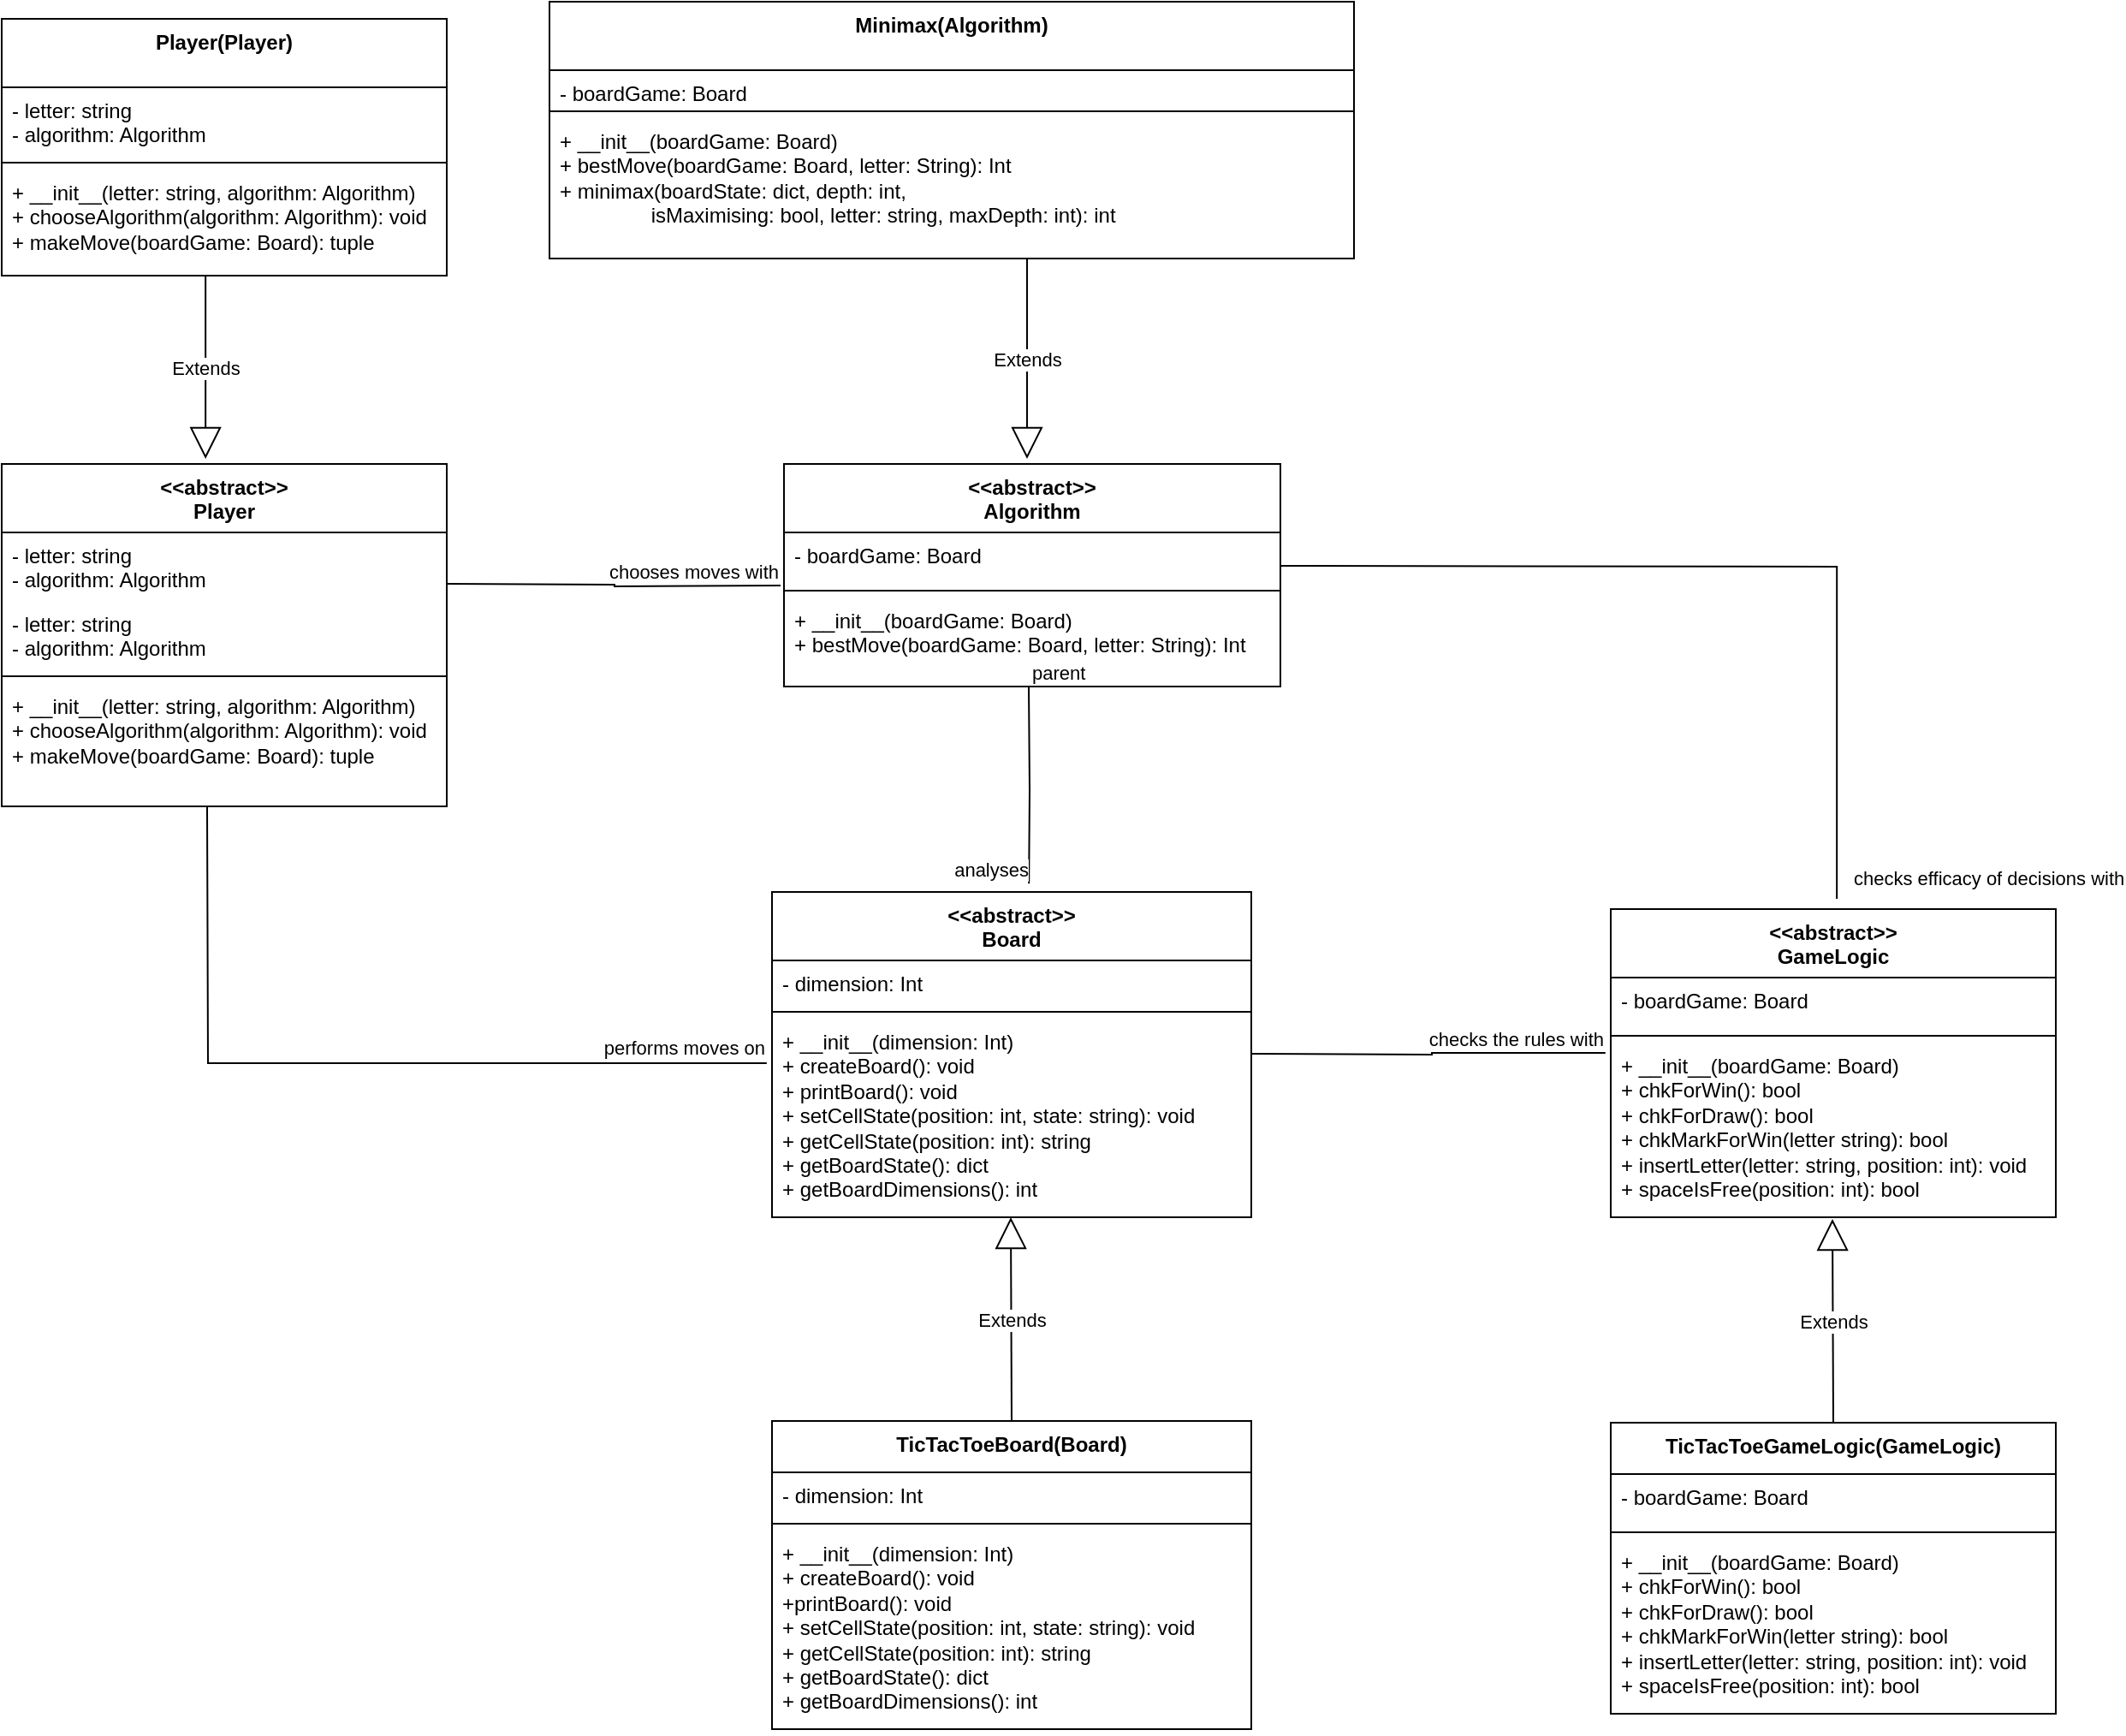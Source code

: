 <mxfile version="21.6.3" type="github">
  <diagram id="C5RBs43oDa-KdzZeNtuy" name="Page-1">
    <mxGraphModel dx="2026" dy="1116" grid="1" gridSize="10" guides="1" tooltips="1" connect="1" arrows="1" fold="1" page="1" pageScale="1" pageWidth="827" pageHeight="1169" math="0" shadow="0">
      <root>
        <mxCell id="WIyWlLk6GJQsqaUBKTNV-0" />
        <mxCell id="WIyWlLk6GJQsqaUBKTNV-1" parent="WIyWlLk6GJQsqaUBKTNV-0" />
        <mxCell id="gsF-YBjQLXxrRffHI38C-0" value="&amp;lt;&amp;lt;abstract&amp;gt;&amp;gt;&lt;br&gt;Algorithm&lt;br&gt;" style="swimlane;fontStyle=1;align=center;verticalAlign=top;childLayout=stackLayout;horizontal=1;startSize=40;horizontalStack=0;resizeParent=1;resizeParentMax=0;resizeLast=0;collapsible=1;marginBottom=0;whiteSpace=wrap;html=1;" vertex="1" parent="WIyWlLk6GJQsqaUBKTNV-1">
          <mxGeometry x="537" y="430" width="290" height="130" as="geometry" />
        </mxCell>
        <mxCell id="gsF-YBjQLXxrRffHI38C-1" value="- boardGame: Board&lt;br&gt;" style="text;strokeColor=none;fillColor=none;align=left;verticalAlign=top;spacingLeft=4;spacingRight=4;overflow=hidden;rotatable=0;points=[[0,0.5],[1,0.5]];portConstraint=eastwest;whiteSpace=wrap;html=1;" vertex="1" parent="gsF-YBjQLXxrRffHI38C-0">
          <mxGeometry y="40" width="290" height="30" as="geometry" />
        </mxCell>
        <mxCell id="gsF-YBjQLXxrRffHI38C-2" value="" style="line;strokeWidth=1;fillColor=none;align=left;verticalAlign=middle;spacingTop=-1;spacingLeft=3;spacingRight=3;rotatable=0;labelPosition=right;points=[];portConstraint=eastwest;strokeColor=inherit;" vertex="1" parent="gsF-YBjQLXxrRffHI38C-0">
          <mxGeometry y="70" width="290" height="8" as="geometry" />
        </mxCell>
        <mxCell id="gsF-YBjQLXxrRffHI38C-3" value="+ __init__(boardGame: Board)&lt;br&gt;+ bestMove(boardGame: Board, letter: String): Int" style="text;strokeColor=none;fillColor=none;align=left;verticalAlign=top;spacingLeft=4;spacingRight=4;overflow=hidden;rotatable=0;points=[[0,0.5],[1,0.5]];portConstraint=eastwest;whiteSpace=wrap;html=1;" vertex="1" parent="gsF-YBjQLXxrRffHI38C-0">
          <mxGeometry y="78" width="290" height="52" as="geometry" />
        </mxCell>
        <mxCell id="gsF-YBjQLXxrRffHI38C-4" value="&amp;lt;&amp;lt;abstract&amp;gt;&amp;gt;&lt;br&gt;Board&lt;br&gt;" style="swimlane;fontStyle=1;align=center;verticalAlign=top;childLayout=stackLayout;horizontal=1;startSize=40;horizontalStack=0;resizeParent=1;resizeParentMax=0;resizeLast=0;collapsible=1;marginBottom=0;whiteSpace=wrap;html=1;" vertex="1" parent="WIyWlLk6GJQsqaUBKTNV-1">
          <mxGeometry x="530" y="680" width="280" height="190" as="geometry" />
        </mxCell>
        <mxCell id="gsF-YBjQLXxrRffHI38C-5" value="- dimension: Int" style="text;strokeColor=none;fillColor=none;align=left;verticalAlign=top;spacingLeft=4;spacingRight=4;overflow=hidden;rotatable=0;points=[[0,0.5],[1,0.5]];portConstraint=eastwest;whiteSpace=wrap;html=1;" vertex="1" parent="gsF-YBjQLXxrRffHI38C-4">
          <mxGeometry y="40" width="280" height="26" as="geometry" />
        </mxCell>
        <mxCell id="gsF-YBjQLXxrRffHI38C-6" value="" style="line;strokeWidth=1;fillColor=none;align=left;verticalAlign=middle;spacingTop=-1;spacingLeft=3;spacingRight=3;rotatable=0;labelPosition=right;points=[];portConstraint=eastwest;strokeColor=inherit;" vertex="1" parent="gsF-YBjQLXxrRffHI38C-4">
          <mxGeometry y="66" width="280" height="8" as="geometry" />
        </mxCell>
        <mxCell id="gsF-YBjQLXxrRffHI38C-7" value="+ __init__(dimension: Int)&lt;br&gt;+ createBoard(): void&lt;br&gt;+ printBoard(): void&lt;br&gt;+ setCellState(position: int, state: string): void&lt;br&gt;+ getCellState(position: int): string&lt;br&gt;+ getBoardState(): dict&lt;br&gt;+ getBoardDimensions(): int" style="text;strokeColor=none;fillColor=none;align=left;verticalAlign=top;spacingLeft=4;spacingRight=4;overflow=hidden;rotatable=0;points=[[0,0.5],[1,0.5]];portConstraint=eastwest;whiteSpace=wrap;html=1;" vertex="1" parent="gsF-YBjQLXxrRffHI38C-4">
          <mxGeometry y="74" width="280" height="116" as="geometry" />
        </mxCell>
        <mxCell id="gsF-YBjQLXxrRffHI38C-12" value="&amp;lt;&amp;lt;abstract&amp;gt;&amp;gt;&lt;br&gt;GameLogic" style="swimlane;fontStyle=1;align=center;verticalAlign=top;childLayout=stackLayout;horizontal=1;startSize=40;horizontalStack=0;resizeParent=1;resizeParentMax=0;resizeLast=0;collapsible=1;marginBottom=0;whiteSpace=wrap;html=1;" vertex="1" parent="WIyWlLk6GJQsqaUBKTNV-1">
          <mxGeometry x="1020" y="690" width="260" height="180" as="geometry" />
        </mxCell>
        <mxCell id="gsF-YBjQLXxrRffHI38C-13" value="- boardGame: Board" style="text;strokeColor=none;fillColor=none;align=left;verticalAlign=top;spacingLeft=4;spacingRight=4;overflow=hidden;rotatable=0;points=[[0,0.5],[1,0.5]];portConstraint=eastwest;whiteSpace=wrap;html=1;" vertex="1" parent="gsF-YBjQLXxrRffHI38C-12">
          <mxGeometry y="40" width="260" height="30" as="geometry" />
        </mxCell>
        <mxCell id="gsF-YBjQLXxrRffHI38C-14" value="" style="line;strokeWidth=1;fillColor=none;align=left;verticalAlign=middle;spacingTop=-1;spacingLeft=3;spacingRight=3;rotatable=0;labelPosition=right;points=[];portConstraint=eastwest;strokeColor=inherit;" vertex="1" parent="gsF-YBjQLXxrRffHI38C-12">
          <mxGeometry y="70" width="260" height="8" as="geometry" />
        </mxCell>
        <mxCell id="gsF-YBjQLXxrRffHI38C-15" value="+ __init__(boardGame: Board)&lt;br&gt;+ chkForWin(): bool&lt;br&gt;+ chkForDraw(): bool&lt;br&gt;+ chkMarkForWin(letter string): bool&lt;br&gt;+ insertLetter(letter: string, position: int): void&lt;br&gt;+ spaceIsFree(position: int): bool" style="text;strokeColor=none;fillColor=none;align=left;verticalAlign=top;spacingLeft=4;spacingRight=4;overflow=hidden;rotatable=0;points=[[0,0.5],[1,0.5]];portConstraint=eastwest;whiteSpace=wrap;html=1;" vertex="1" parent="gsF-YBjQLXxrRffHI38C-12">
          <mxGeometry y="78" width="260" height="102" as="geometry" />
        </mxCell>
        <mxCell id="gsF-YBjQLXxrRffHI38C-16" value="&amp;lt;&amp;lt;abstract&amp;gt;&amp;gt;&lt;br&gt;Player" style="swimlane;fontStyle=1;align=center;verticalAlign=top;childLayout=stackLayout;horizontal=1;startSize=40;horizontalStack=0;resizeParent=1;resizeParentMax=0;resizeLast=0;collapsible=1;marginBottom=0;whiteSpace=wrap;html=1;" vertex="1" parent="WIyWlLk6GJQsqaUBKTNV-1">
          <mxGeometry x="80" y="430" width="260" height="200" as="geometry" />
        </mxCell>
        <mxCell id="gsF-YBjQLXxrRffHI38C-17" value="- letter: string&lt;br&gt;- algorithm: Algorithm" style="text;strokeColor=none;fillColor=none;align=left;verticalAlign=top;spacingLeft=4;spacingRight=4;overflow=hidden;rotatable=0;points=[[0,0.5],[1,0.5]];portConstraint=eastwest;whiteSpace=wrap;html=1;" vertex="1" parent="gsF-YBjQLXxrRffHI38C-16">
          <mxGeometry y="40" width="260" height="40" as="geometry" />
        </mxCell>
        <mxCell id="gsF-YBjQLXxrRffHI38C-102" value="- letter: string&lt;br&gt;- algorithm: Algorithm" style="text;strokeColor=none;fillColor=none;align=left;verticalAlign=top;spacingLeft=4;spacingRight=4;overflow=hidden;rotatable=0;points=[[0,0.5],[1,0.5]];portConstraint=eastwest;whiteSpace=wrap;html=1;" vertex="1" parent="gsF-YBjQLXxrRffHI38C-16">
          <mxGeometry y="80" width="260" height="40" as="geometry" />
        </mxCell>
        <mxCell id="gsF-YBjQLXxrRffHI38C-18" value="" style="line;strokeWidth=1;fillColor=none;align=left;verticalAlign=middle;spacingTop=-1;spacingLeft=3;spacingRight=3;rotatable=0;labelPosition=right;points=[];portConstraint=eastwest;strokeColor=inherit;" vertex="1" parent="gsF-YBjQLXxrRffHI38C-16">
          <mxGeometry y="120" width="260" height="8" as="geometry" />
        </mxCell>
        <mxCell id="gsF-YBjQLXxrRffHI38C-19" value="+ __init__(letter: string, algorithm: Algorithm)&lt;br&gt;+ chooseAlgorithm(algorithm: Algorithm): void&lt;br&gt;+ makeMove(boardGame: Board): tuple" style="text;strokeColor=none;fillColor=none;align=left;verticalAlign=top;spacingLeft=4;spacingRight=4;overflow=hidden;rotatable=0;points=[[0,0.5],[1,0.5]];portConstraint=eastwest;whiteSpace=wrap;html=1;" vertex="1" parent="gsF-YBjQLXxrRffHI38C-16">
          <mxGeometry y="128" width="260" height="72" as="geometry" />
        </mxCell>
        <mxCell id="gsF-YBjQLXxrRffHI38C-44" value="Minimax(Algorithm)" style="swimlane;fontStyle=1;align=center;verticalAlign=top;childLayout=stackLayout;horizontal=1;startSize=40;horizontalStack=0;resizeParent=1;resizeParentMax=0;resizeLast=0;collapsible=1;marginBottom=0;whiteSpace=wrap;html=1;" vertex="1" parent="WIyWlLk6GJQsqaUBKTNV-1">
          <mxGeometry x="400" y="160" width="470" height="150" as="geometry" />
        </mxCell>
        <mxCell id="gsF-YBjQLXxrRffHI38C-45" value="- boardGame: Board&lt;br&gt;" style="text;strokeColor=none;fillColor=none;align=left;verticalAlign=top;spacingLeft=4;spacingRight=4;overflow=hidden;rotatable=0;points=[[0,0.5],[1,0.5]];portConstraint=eastwest;whiteSpace=wrap;html=1;" vertex="1" parent="gsF-YBjQLXxrRffHI38C-44">
          <mxGeometry y="40" width="470" height="20" as="geometry" />
        </mxCell>
        <mxCell id="gsF-YBjQLXxrRffHI38C-46" value="" style="line;strokeWidth=1;fillColor=none;align=left;verticalAlign=middle;spacingTop=-1;spacingLeft=3;spacingRight=3;rotatable=0;labelPosition=right;points=[];portConstraint=eastwest;strokeColor=inherit;" vertex="1" parent="gsF-YBjQLXxrRffHI38C-44">
          <mxGeometry y="60" width="470" height="8" as="geometry" />
        </mxCell>
        <mxCell id="gsF-YBjQLXxrRffHI38C-47" value="+ __init__(boardGame: Board)&lt;br&gt;+ bestMove(boardGame: Board, letter: String): Int&lt;br&gt;+ minimax(boardState: dict, depth: int, &lt;br&gt;&lt;span style=&quot;white-space: pre;&quot;&gt;&#x9;&lt;/span&gt;&lt;span style=&quot;white-space: pre;&quot;&gt;&#x9;&lt;/span&gt;isMaximising: bool, letter: string, maxDepth: int): int" style="text;strokeColor=none;fillColor=none;align=left;verticalAlign=top;spacingLeft=4;spacingRight=4;overflow=hidden;rotatable=0;points=[[0,0.5],[1,0.5]];portConstraint=eastwest;whiteSpace=wrap;html=1;" vertex="1" parent="gsF-YBjQLXxrRffHI38C-44">
          <mxGeometry y="68" width="470" height="82" as="geometry" />
        </mxCell>
        <mxCell id="gsF-YBjQLXxrRffHI38C-48" value="TicTacToeGameLogic(GameLogic)" style="swimlane;fontStyle=1;align=center;verticalAlign=top;childLayout=stackLayout;horizontal=1;startSize=30;horizontalStack=0;resizeParent=1;resizeParentMax=0;resizeLast=0;collapsible=1;marginBottom=0;whiteSpace=wrap;html=1;" vertex="1" parent="WIyWlLk6GJQsqaUBKTNV-1">
          <mxGeometry x="1020" y="990" width="260" height="170" as="geometry" />
        </mxCell>
        <mxCell id="gsF-YBjQLXxrRffHI38C-49" value="- boardGame: Board" style="text;strokeColor=none;fillColor=none;align=left;verticalAlign=top;spacingLeft=4;spacingRight=4;overflow=hidden;rotatable=0;points=[[0,0.5],[1,0.5]];portConstraint=eastwest;whiteSpace=wrap;html=1;" vertex="1" parent="gsF-YBjQLXxrRffHI38C-48">
          <mxGeometry y="30" width="260" height="30" as="geometry" />
        </mxCell>
        <mxCell id="gsF-YBjQLXxrRffHI38C-50" value="" style="line;strokeWidth=1;fillColor=none;align=left;verticalAlign=middle;spacingTop=-1;spacingLeft=3;spacingRight=3;rotatable=0;labelPosition=right;points=[];portConstraint=eastwest;strokeColor=inherit;" vertex="1" parent="gsF-YBjQLXxrRffHI38C-48">
          <mxGeometry y="60" width="260" height="8" as="geometry" />
        </mxCell>
        <mxCell id="gsF-YBjQLXxrRffHI38C-51" value="+ __init__(boardGame: Board)&lt;br&gt;+ chkForWin(): bool&lt;br&gt;+ chkForDraw(): bool&lt;br&gt;+ chkMarkForWin(letter string): bool&lt;br&gt;+ insertLetter(letter: string, position: int): void&lt;br&gt;+ spaceIsFree(position: int): bool" style="text;strokeColor=none;fillColor=none;align=left;verticalAlign=top;spacingLeft=4;spacingRight=4;overflow=hidden;rotatable=0;points=[[0,0.5],[1,0.5]];portConstraint=eastwest;whiteSpace=wrap;html=1;" vertex="1" parent="gsF-YBjQLXxrRffHI38C-48">
          <mxGeometry y="68" width="260" height="102" as="geometry" />
        </mxCell>
        <mxCell id="gsF-YBjQLXxrRffHI38C-52" value="TicTacToeBoard(Board)" style="swimlane;fontStyle=1;align=center;verticalAlign=top;childLayout=stackLayout;horizontal=1;startSize=30;horizontalStack=0;resizeParent=1;resizeParentMax=0;resizeLast=0;collapsible=1;marginBottom=0;whiteSpace=wrap;html=1;" vertex="1" parent="WIyWlLk6GJQsqaUBKTNV-1">
          <mxGeometry x="530" y="989" width="280" height="180" as="geometry" />
        </mxCell>
        <mxCell id="gsF-YBjQLXxrRffHI38C-53" value="- dimension: Int" style="text;strokeColor=none;fillColor=none;align=left;verticalAlign=top;spacingLeft=4;spacingRight=4;overflow=hidden;rotatable=0;points=[[0,0.5],[1,0.5]];portConstraint=eastwest;whiteSpace=wrap;html=1;" vertex="1" parent="gsF-YBjQLXxrRffHI38C-52">
          <mxGeometry y="30" width="280" height="26" as="geometry" />
        </mxCell>
        <mxCell id="gsF-YBjQLXxrRffHI38C-54" value="" style="line;strokeWidth=1;fillColor=none;align=left;verticalAlign=middle;spacingTop=-1;spacingLeft=3;spacingRight=3;rotatable=0;labelPosition=right;points=[];portConstraint=eastwest;strokeColor=inherit;" vertex="1" parent="gsF-YBjQLXxrRffHI38C-52">
          <mxGeometry y="56" width="280" height="8" as="geometry" />
        </mxCell>
        <mxCell id="gsF-YBjQLXxrRffHI38C-55" value="+ __init__(dimension: Int)&lt;br&gt;+ createBoard(): void&lt;br&gt;+printBoard(): void&lt;br&gt;+ setCellState(position: int, state: string): void&lt;br&gt;+ getCellState(position: int): string&lt;br&gt;+ getBoardState(): dict&lt;br&gt;+ getBoardDimensions(): int" style="text;strokeColor=none;fillColor=none;align=left;verticalAlign=top;spacingLeft=4;spacingRight=4;overflow=hidden;rotatable=0;points=[[0,0.5],[1,0.5]];portConstraint=eastwest;whiteSpace=wrap;html=1;" vertex="1" parent="gsF-YBjQLXxrRffHI38C-52">
          <mxGeometry y="64" width="280" height="116" as="geometry" />
        </mxCell>
        <mxCell id="gsF-YBjQLXxrRffHI38C-76" value="Player(Player)" style="swimlane;fontStyle=1;align=center;verticalAlign=top;childLayout=stackLayout;horizontal=1;startSize=40;horizontalStack=0;resizeParent=1;resizeParentMax=0;resizeLast=0;collapsible=1;marginBottom=0;whiteSpace=wrap;html=1;" vertex="1" parent="WIyWlLk6GJQsqaUBKTNV-1">
          <mxGeometry x="80" y="170" width="260" height="150" as="geometry" />
        </mxCell>
        <mxCell id="gsF-YBjQLXxrRffHI38C-77" value="- letter: string&lt;br&gt;- algorithm: Algorithm" style="text;strokeColor=none;fillColor=none;align=left;verticalAlign=top;spacingLeft=4;spacingRight=4;overflow=hidden;rotatable=0;points=[[0,0.5],[1,0.5]];portConstraint=eastwest;whiteSpace=wrap;html=1;" vertex="1" parent="gsF-YBjQLXxrRffHI38C-76">
          <mxGeometry y="40" width="260" height="40" as="geometry" />
        </mxCell>
        <mxCell id="gsF-YBjQLXxrRffHI38C-78" value="" style="line;strokeWidth=1;fillColor=none;align=left;verticalAlign=middle;spacingTop=-1;spacingLeft=3;spacingRight=3;rotatable=0;labelPosition=right;points=[];portConstraint=eastwest;strokeColor=inherit;" vertex="1" parent="gsF-YBjQLXxrRffHI38C-76">
          <mxGeometry y="80" width="260" height="8" as="geometry" />
        </mxCell>
        <mxCell id="gsF-YBjQLXxrRffHI38C-79" value="+ __init__(letter: string, algorithm: Algorithm)&lt;br&gt;+ chooseAlgorithm(algorithm: Algorithm): void&lt;br&gt;+ makeMove(boardGame: Board): tuple" style="text;strokeColor=none;fillColor=none;align=left;verticalAlign=top;spacingLeft=4;spacingRight=4;overflow=hidden;rotatable=0;points=[[0,0.5],[1,0.5]];portConstraint=eastwest;whiteSpace=wrap;html=1;" vertex="1" parent="gsF-YBjQLXxrRffHI38C-76">
          <mxGeometry y="88" width="260" height="62" as="geometry" />
        </mxCell>
        <mxCell id="gsF-YBjQLXxrRffHI38C-112" value="" style="endArrow=none;html=1;edgeStyle=orthogonalEdgeStyle;rounded=0;entryX=0.508;entryY=-0.033;entryDx=0;entryDy=0;entryPerimeter=0;" edge="1" parent="WIyWlLk6GJQsqaUBKTNV-1" target="gsF-YBjQLXxrRffHI38C-12">
          <mxGeometry relative="1" as="geometry">
            <mxPoint x="827" y="489.5" as="sourcePoint" />
            <mxPoint x="987" y="489.5" as="targetPoint" />
          </mxGeometry>
        </mxCell>
        <mxCell id="gsF-YBjQLXxrRffHI38C-113" value="checks efficacy of decisions with" style="edgeLabel;resizable=0;html=1;align=left;verticalAlign=bottom;" connectable="0" vertex="1" parent="gsF-YBjQLXxrRffHI38C-112">
          <mxGeometry x="-1" relative="1" as="geometry">
            <mxPoint x="333" y="191" as="offset" />
          </mxGeometry>
        </mxCell>
        <mxCell id="gsF-YBjQLXxrRffHI38C-115" value="" style="endArrow=none;html=1;edgeStyle=orthogonalEdgeStyle;rounded=0;entryX=0.536;entryY=-0.026;entryDx=0;entryDy=0;entryPerimeter=0;" edge="1" parent="WIyWlLk6GJQsqaUBKTNV-1" target="gsF-YBjQLXxrRffHI38C-4">
          <mxGeometry relative="1" as="geometry">
            <mxPoint x="680" y="560" as="sourcePoint" />
            <mxPoint x="762" y="610" as="targetPoint" />
          </mxGeometry>
        </mxCell>
        <mxCell id="gsF-YBjQLXxrRffHI38C-116" value="parent" style="edgeLabel;resizable=0;html=1;align=left;verticalAlign=bottom;" connectable="0" vertex="1" parent="gsF-YBjQLXxrRffHI38C-115">
          <mxGeometry x="-1" relative="1" as="geometry" />
        </mxCell>
        <mxCell id="gsF-YBjQLXxrRffHI38C-117" value="analyses" style="edgeLabel;resizable=0;html=1;align=right;verticalAlign=bottom;" connectable="0" vertex="1" parent="gsF-YBjQLXxrRffHI38C-115">
          <mxGeometry x="1" relative="1" as="geometry" />
        </mxCell>
        <mxCell id="gsF-YBjQLXxrRffHI38C-118" value="" style="endArrow=none;html=1;edgeStyle=orthogonalEdgeStyle;rounded=0;" edge="1" parent="WIyWlLk6GJQsqaUBKTNV-1">
          <mxGeometry relative="1" as="geometry">
            <mxPoint x="340" y="500" as="sourcePoint" />
            <mxPoint x="535" y="501" as="targetPoint" />
          </mxGeometry>
        </mxCell>
        <mxCell id="gsF-YBjQLXxrRffHI38C-120" value="chooses moves with" style="edgeLabel;resizable=0;html=1;align=right;verticalAlign=bottom;" connectable="0" vertex="1" parent="gsF-YBjQLXxrRffHI38C-118">
          <mxGeometry x="1" relative="1" as="geometry" />
        </mxCell>
        <mxCell id="gsF-YBjQLXxrRffHI38C-121" value="" style="endArrow=none;html=1;edgeStyle=orthogonalEdgeStyle;rounded=0;entryX=-0.011;entryY=0.224;entryDx=0;entryDy=0;entryPerimeter=0;" edge="1" parent="WIyWlLk6GJQsqaUBKTNV-1" target="gsF-YBjQLXxrRffHI38C-7">
          <mxGeometry relative="1" as="geometry">
            <mxPoint x="200" y="630" as="sourcePoint" />
            <mxPoint x="360" y="779.5" as="targetPoint" />
          </mxGeometry>
        </mxCell>
        <mxCell id="gsF-YBjQLXxrRffHI38C-123" value="performs moves on" style="edgeLabel;resizable=0;html=1;align=right;verticalAlign=bottom;" connectable="0" vertex="1" parent="gsF-YBjQLXxrRffHI38C-121">
          <mxGeometry x="1" relative="1" as="geometry" />
        </mxCell>
        <mxCell id="gsF-YBjQLXxrRffHI38C-124" value="" style="endArrow=none;html=1;edgeStyle=orthogonalEdgeStyle;rounded=0;entryX=-0.012;entryY=0.059;entryDx=0;entryDy=0;entryPerimeter=0;" edge="1" parent="WIyWlLk6GJQsqaUBKTNV-1" target="gsF-YBjQLXxrRffHI38C-15">
          <mxGeometry relative="1" as="geometry">
            <mxPoint x="810" y="774.5" as="sourcePoint" />
            <mxPoint x="970" y="774.5" as="targetPoint" />
          </mxGeometry>
        </mxCell>
        <mxCell id="gsF-YBjQLXxrRffHI38C-126" value="checks the rules with" style="edgeLabel;resizable=0;html=1;align=right;verticalAlign=bottom;" connectable="0" vertex="1" parent="gsF-YBjQLXxrRffHI38C-124">
          <mxGeometry x="1" relative="1" as="geometry" />
        </mxCell>
        <mxCell id="gsF-YBjQLXxrRffHI38C-127" value="Extends" style="endArrow=block;endSize=16;endFill=0;html=1;rounded=0;entryX=0.458;entryY=-0.015;entryDx=0;entryDy=0;entryPerimeter=0;exitX=0.458;exitY=1;exitDx=0;exitDy=0;exitPerimeter=0;" edge="1" parent="WIyWlLk6GJQsqaUBKTNV-1" source="gsF-YBjQLXxrRffHI38C-79" target="gsF-YBjQLXxrRffHI38C-16">
          <mxGeometry width="160" relative="1" as="geometry">
            <mxPoint x="200" y="350" as="sourcePoint" />
            <mxPoint x="360" y="350" as="targetPoint" />
          </mxGeometry>
        </mxCell>
        <mxCell id="gsF-YBjQLXxrRffHI38C-128" value="Extends" style="endArrow=block;endSize=16;endFill=0;html=1;rounded=0;" edge="1" parent="WIyWlLk6GJQsqaUBKTNV-1">
          <mxGeometry width="160" relative="1" as="geometry">
            <mxPoint x="679" y="310" as="sourcePoint" />
            <mxPoint x="679" y="427" as="targetPoint" />
          </mxGeometry>
        </mxCell>
        <mxCell id="gsF-YBjQLXxrRffHI38C-129" value="Extends" style="endArrow=block;endSize=16;endFill=0;html=1;rounded=0;exitX=0.5;exitY=0;exitDx=0;exitDy=0;" edge="1" parent="WIyWlLk6GJQsqaUBKTNV-1" source="gsF-YBjQLXxrRffHI38C-52">
          <mxGeometry width="160" relative="1" as="geometry">
            <mxPoint x="669.5" y="970" as="sourcePoint" />
            <mxPoint x="669.5" y="870" as="targetPoint" />
          </mxGeometry>
        </mxCell>
        <mxCell id="gsF-YBjQLXxrRffHI38C-130" value="Extends" style="endArrow=block;endSize=16;endFill=0;html=1;rounded=0;exitX=0.5;exitY=0;exitDx=0;exitDy=0;" edge="1" parent="WIyWlLk6GJQsqaUBKTNV-1">
          <mxGeometry width="160" relative="1" as="geometry">
            <mxPoint x="1150" y="990" as="sourcePoint" />
            <mxPoint x="1149.5" y="871" as="targetPoint" />
          </mxGeometry>
        </mxCell>
      </root>
    </mxGraphModel>
  </diagram>
</mxfile>
